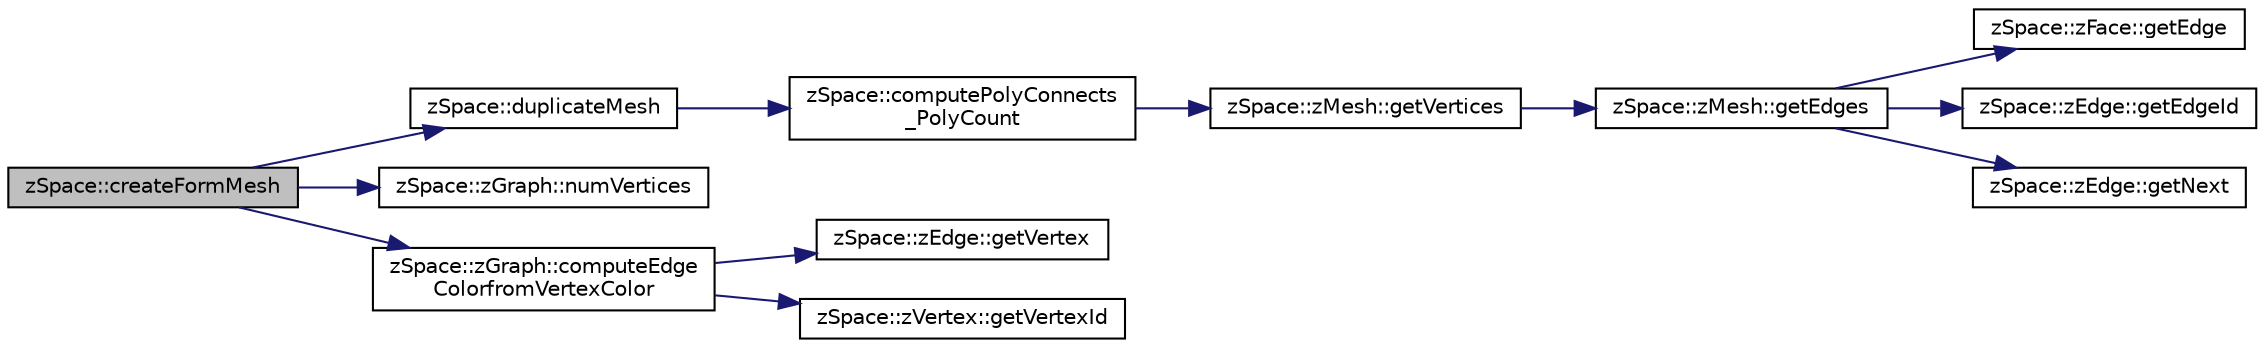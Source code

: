 digraph "zSpace::createFormMesh"
{
 // LATEX_PDF_SIZE
  edge [fontname="Helvetica",fontsize="10",labelfontname="Helvetica",labelfontsize="10"];
  node [fontname="Helvetica",fontsize="10",shape=record];
  rankdir="LR";
  Node27 [label="zSpace::createFormMesh",height=0.2,width=0.4,color="black", fillcolor="grey75", style="filled", fontcolor="black",tooltip="This method computes the form mesh based on the thrust netwrok analysis."];
  Node27 -> Node28 [color="midnightblue",fontsize="10",style="solid",fontname="Helvetica"];
  Node28 [label="zSpace::duplicateMesh",height=0.2,width=0.4,color="black", fillcolor="white", style="filled",URL="$group__z_mesh_utilities.html#ga12077c6309605a6ceb8b9bcc714b4b31",tooltip="This method creates a duplicate of the input mesh."];
  Node28 -> Node29 [color="midnightblue",fontsize="10",style="solid",fontname="Helvetica"];
  Node29 [label="zSpace::computePolyConnects\l_PolyCount",height=0.2,width=0.4,color="black", fillcolor="white", style="filled",URL="$group__z_mesh_utilities.html#ga1311698c2fce00e59bcfafcbfb29a29e",tooltip="This method stores input mesh connectivity information in the input containers."];
  Node29 -> Node30 [color="midnightblue",fontsize="10",style="solid",fontname="Helvetica"];
  Node30 [label="zSpace::zMesh::getVertices",height=0.2,width=0.4,color="black", fillcolor="white", style="filled",URL="$classz_space_1_1z_mesh.html#aa3010b8075e42f14efd4c3605085093b",tooltip="This method gets the vertices attached to input zEdge or zFace."];
  Node30 -> Node31 [color="midnightblue",fontsize="10",style="solid",fontname="Helvetica"];
  Node31 [label="zSpace::zMesh::getEdges",height=0.2,width=0.4,color="black", fillcolor="white", style="filled",URL="$classz_space_1_1z_mesh.html#aa705d823873a948a1b62723f24a921b2",tooltip="This method gets the edges of a zFace."];
  Node31 -> Node32 [color="midnightblue",fontsize="10",style="solid",fontname="Helvetica"];
  Node32 [label="zSpace::zFace::getEdge",height=0.2,width=0.4,color="black", fillcolor="white", style="filled",URL="$classz_space_1_1z_face.html#a69a14a515b179226aad1cbc3d7663163",tooltip="This method returns the associated edge of current zFace."];
  Node31 -> Node33 [color="midnightblue",fontsize="10",style="solid",fontname="Helvetica"];
  Node33 [label="zSpace::zEdge::getEdgeId",height=0.2,width=0.4,color="black", fillcolor="white", style="filled",URL="$classz_space_1_1z_edge.html#acd6947ccba055fa6c31d6d386fe68e12",tooltip="This method returns the edgeId of current zEdge."];
  Node31 -> Node34 [color="midnightblue",fontsize="10",style="solid",fontname="Helvetica"];
  Node34 [label="zSpace::zEdge::getNext",height=0.2,width=0.4,color="black", fillcolor="white", style="filled",URL="$classz_space_1_1z_edge.html#a3bce594c06fc4450ce8af3c0b98e2ae3",tooltip="This method returns the next edge of current zEdge."];
  Node27 -> Node35 [color="midnightblue",fontsize="10",style="solid",fontname="Helvetica"];
  Node35 [label="zSpace::zGraph::numVertices",height=0.2,width=0.4,color="black", fillcolor="white", style="filled",URL="$classz_space_1_1z_graph.html#a32a9a23b93c41033485543e0768e7f6a",tooltip="This method returns the number of vertices in the graph or mesh."];
  Node27 -> Node36 [color="midnightblue",fontsize="10",style="solid",fontname="Helvetica"];
  Node36 [label="zSpace::zGraph::computeEdge\lColorfromVertexColor",height=0.2,width=0.4,color="black", fillcolor="white", style="filled",URL="$classz_space_1_1z_graph.html#a9d24b6ca7f58c16f1284671797267f21",tooltip="This method computes the Edge colors based on the vertex colors."];
  Node36 -> Node37 [color="midnightblue",fontsize="10",style="solid",fontname="Helvetica"];
  Node37 [label="zSpace::zEdge::getVertex",height=0.2,width=0.4,color="black", fillcolor="white", style="filled",URL="$classz_space_1_1z_edge.html#a07c082aa54f78145fdcd5e5e4bb889f1",tooltip="This method returns the vertex pointed to by the current zEdge."];
  Node36 -> Node38 [color="midnightblue",fontsize="10",style="solid",fontname="Helvetica"];
  Node38 [label="zSpace::zVertex::getVertexId",height=0.2,width=0.4,color="black", fillcolor="white", style="filled",URL="$classz_space_1_1z_vertex.html#ae6637ab378719b6c68c8237777fd065e",tooltip="This method returns the vertexId of current zVertex."];
}
